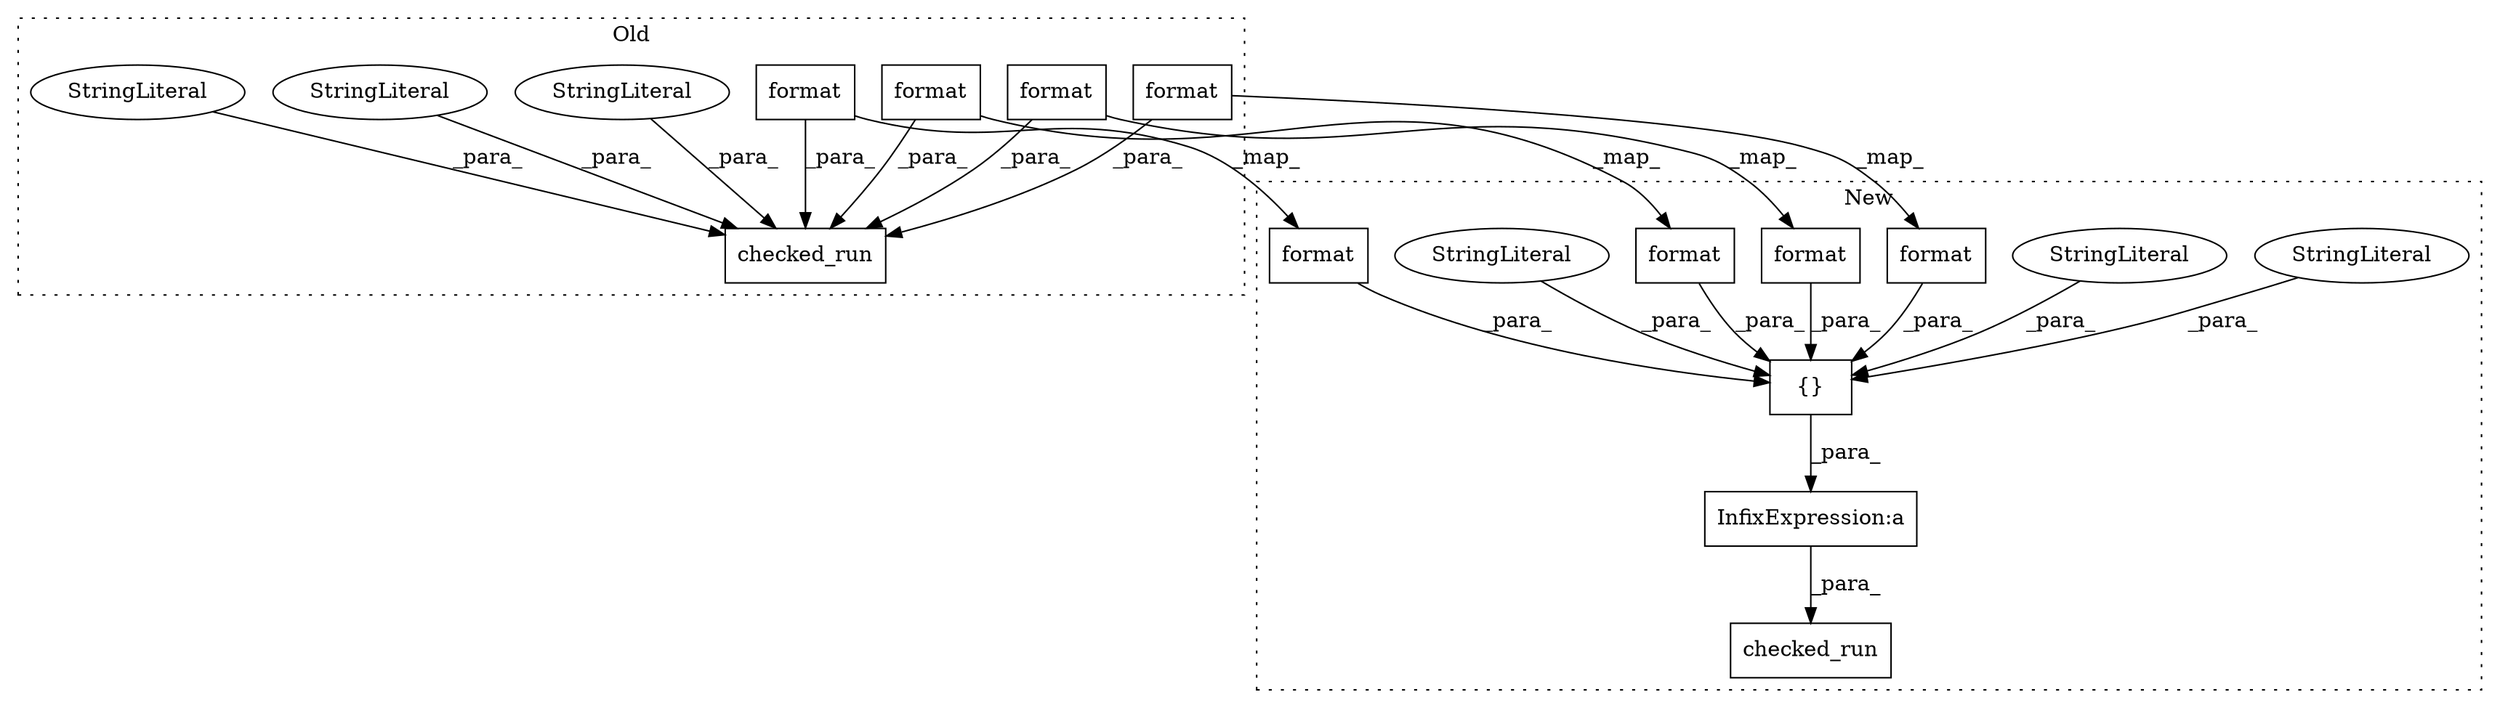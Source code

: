 digraph G {
subgraph cluster0 {
1 [label="checked_run" a="32" s="6162,6504" l="12,1" shape="box"];
4 [label="StringLiteral" a="45" s="6476" l="15" shape="ellipse"];
5 [label="StringLiteral" a="45" s="6174" l="9" shape="ellipse"];
8 [label="format" a="32" s="6279,6300" l="7,1" shape="box"];
12 [label="format" a="32" s="6321,6338" l="7,1" shape="box"];
13 [label="StringLiteral" a="45" s="6184" l="10" shape="ellipse"];
14 [label="format" a="32" s="6211,6261" l="7,1" shape="box"];
18 [label="format" a="32" s="6413,6434" l="7,1" shape="box"];
label = "Old";
style="dotted";
}
subgraph cluster1 {
2 [label="{}" a="4" s="6202,6520" l="1,1" shape="box"];
3 [label="StringLiteral" a="45" s="6505" l="15" shape="ellipse"];
6 [label="StringLiteral" a="45" s="6203" l="9" shape="ellipse"];
7 [label="checked_run" a="32" s="6178,6536" l="12,1" shape="box"];
9 [label="format" a="32" s="6308,6329" l="7,1" shape="box"];
10 [label="InfixExpression:a" a="27" s="6521" l="3" shape="box"];
11 [label="format" a="32" s="6350,6367" l="7,1" shape="box"];
15 [label="format" a="32" s="6240,6290" l="7,1" shape="box"];
16 [label="StringLiteral" a="45" s="6213" l="10" shape="ellipse"];
17 [label="format" a="32" s="6442,6463" l="7,1" shape="box"];
label = "New";
style="dotted";
}
2 -> 10 [label="_para_"];
3 -> 2 [label="_para_"];
4 -> 1 [label="_para_"];
5 -> 1 [label="_para_"];
6 -> 2 [label="_para_"];
8 -> 1 [label="_para_"];
8 -> 9 [label="_map_"];
9 -> 2 [label="_para_"];
10 -> 7 [label="_para_"];
11 -> 2 [label="_para_"];
12 -> 11 [label="_map_"];
12 -> 1 [label="_para_"];
13 -> 1 [label="_para_"];
14 -> 15 [label="_map_"];
14 -> 1 [label="_para_"];
15 -> 2 [label="_para_"];
16 -> 2 [label="_para_"];
17 -> 2 [label="_para_"];
18 -> 1 [label="_para_"];
18 -> 17 [label="_map_"];
}